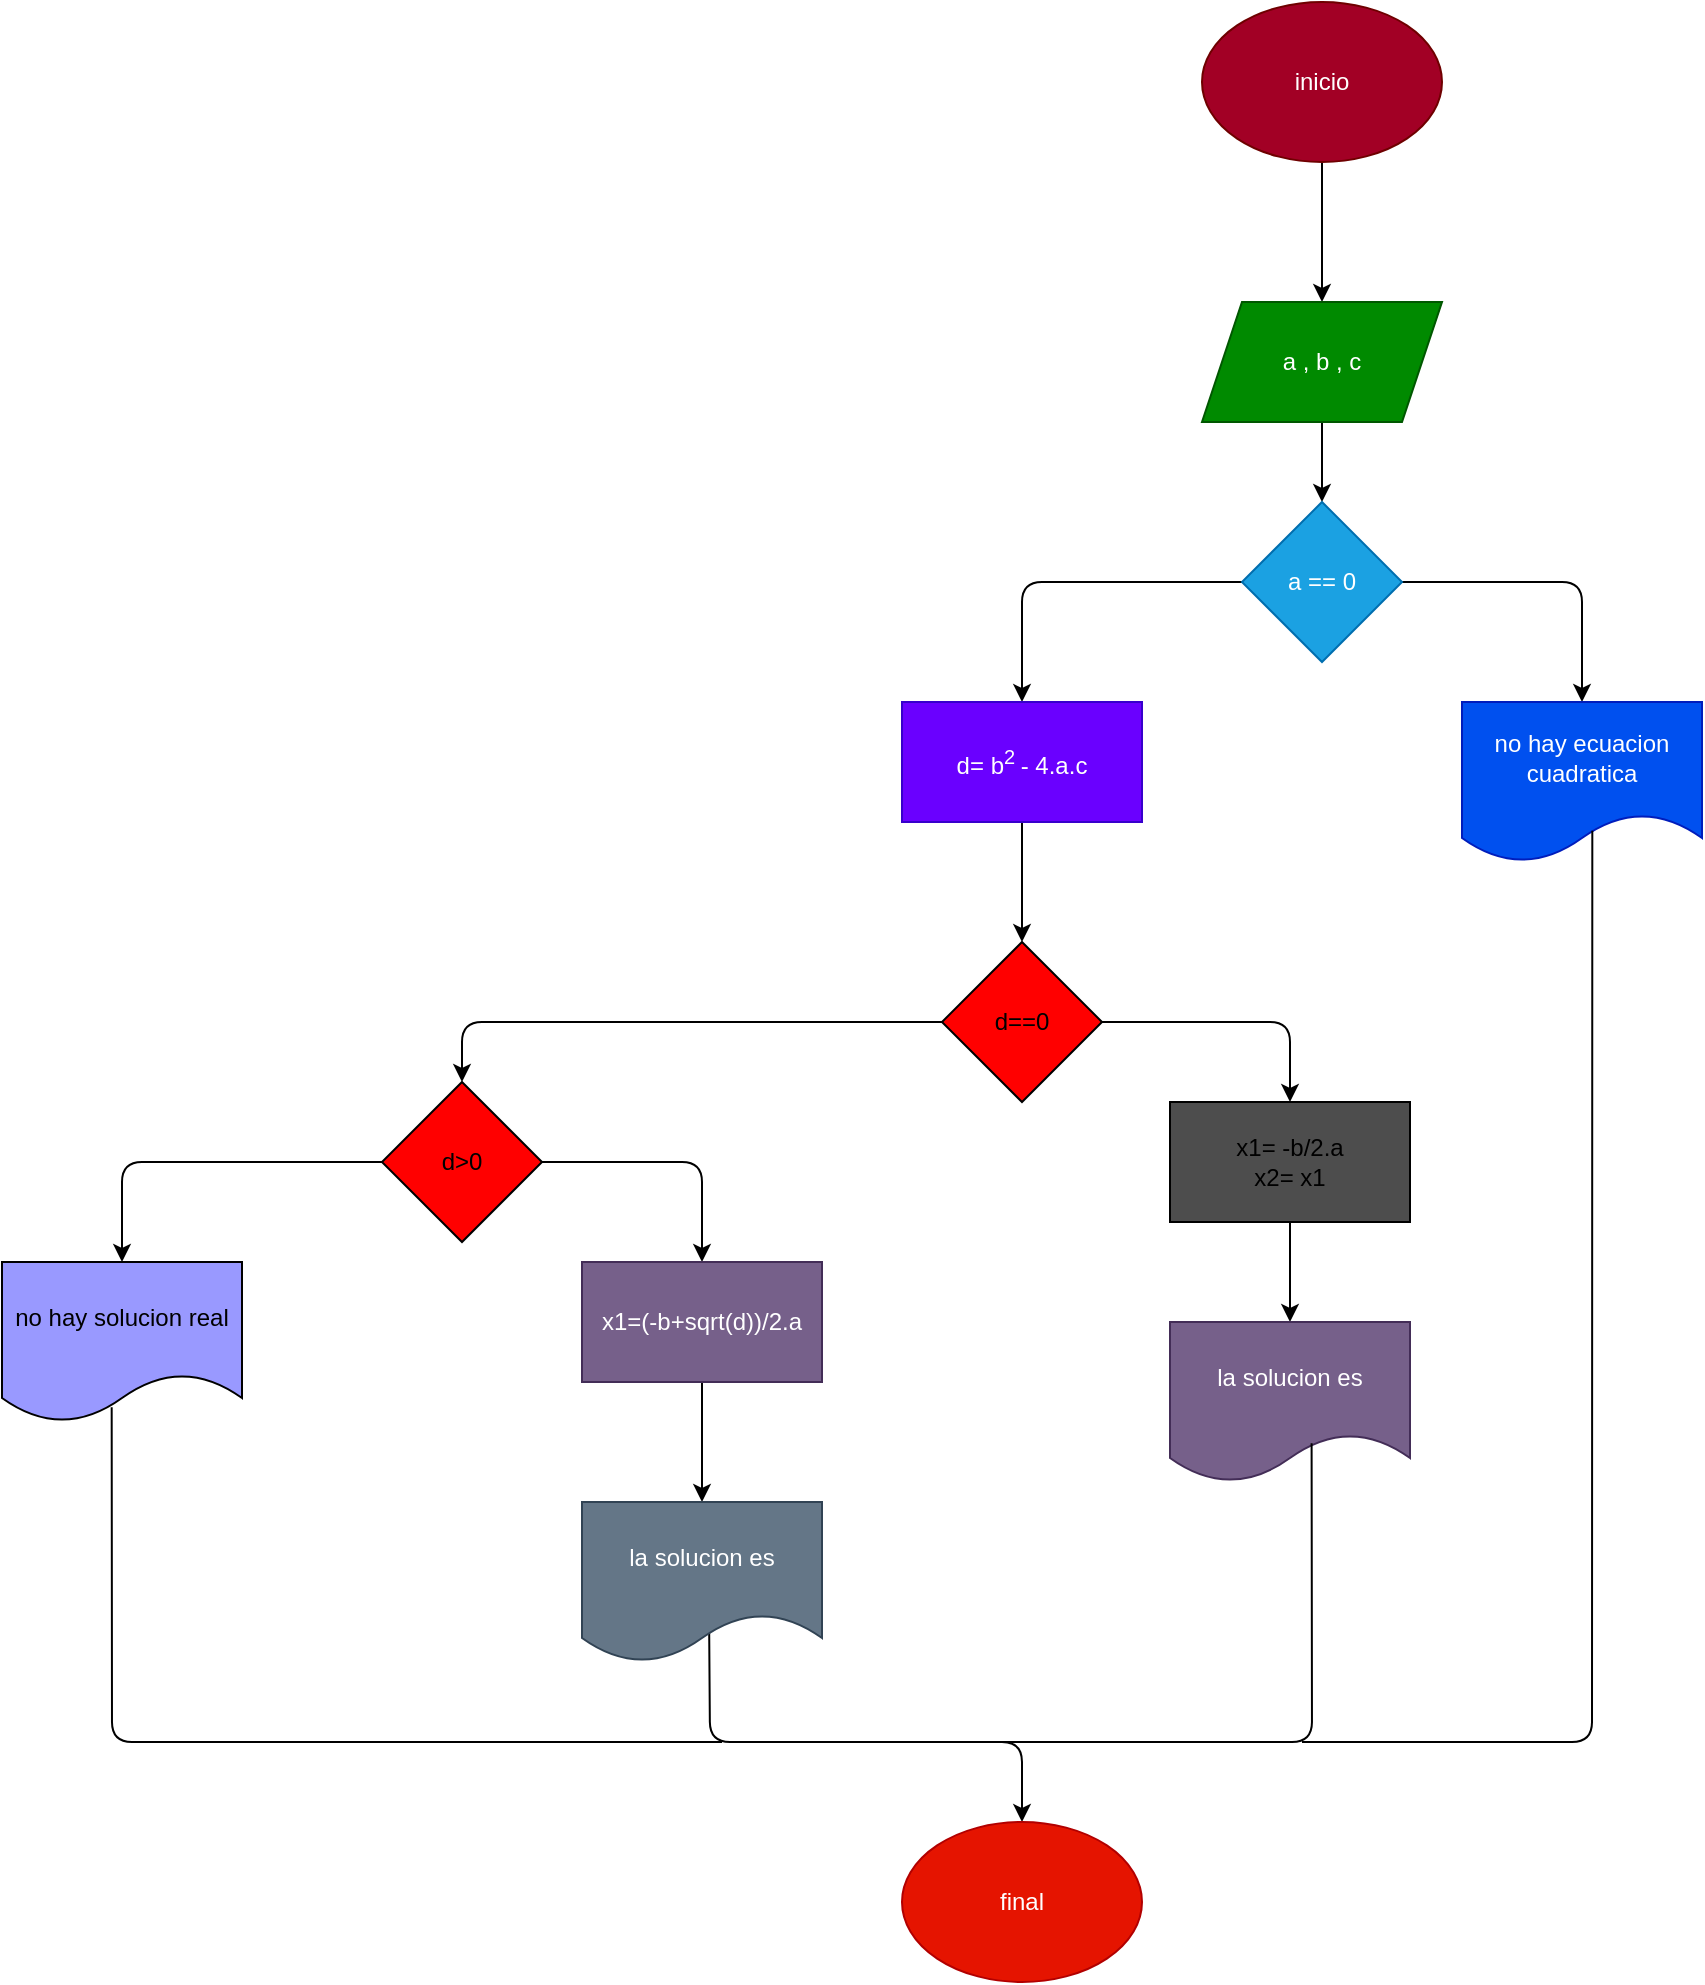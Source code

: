 <mxfile>
    <diagram id="CSabD4q5UI8jFUMYJohk" name="Página-1">
        <mxGraphModel dx="1762" dy="1706" grid="1" gridSize="10" guides="1" tooltips="1" connect="1" arrows="1" fold="1" page="1" pageScale="1" pageWidth="827" pageHeight="1169" math="0" shadow="0">
            <root>
                <mxCell id="0"/>
                <mxCell id="1" parent="0"/>
                <mxCell id="2" value="" style="edgeStyle=none;html=1;" edge="1" parent="1" source="3" target="5">
                    <mxGeometry relative="1" as="geometry"/>
                </mxCell>
                <mxCell id="3" value="inicio" style="ellipse;whiteSpace=wrap;html=1;fillColor=#a20025;fontColor=#ffffff;strokeColor=#6F0000;" vertex="1" parent="1">
                    <mxGeometry x="310" y="-30" width="120" height="80" as="geometry"/>
                </mxCell>
                <mxCell id="4" value="" style="edgeStyle=none;html=1;" edge="1" parent="1" source="5" target="8">
                    <mxGeometry relative="1" as="geometry"/>
                </mxCell>
                <mxCell id="5" value="a , b , c" style="shape=parallelogram;perimeter=parallelogramPerimeter;whiteSpace=wrap;html=1;fixedSize=1;fillColor=#008a00;fontColor=#ffffff;strokeColor=#005700;" vertex="1" parent="1">
                    <mxGeometry x="310" y="120" width="120" height="60" as="geometry"/>
                </mxCell>
                <mxCell id="6" style="edgeStyle=none;html=1;entryX=0.5;entryY=0;entryDx=0;entryDy=0;" edge="1" parent="1" source="8" target="9">
                    <mxGeometry relative="1" as="geometry">
                        <Array as="points">
                            <mxPoint x="500" y="260"/>
                        </Array>
                    </mxGeometry>
                </mxCell>
                <mxCell id="7" style="edgeStyle=none;html=1;entryX=0.5;entryY=0;entryDx=0;entryDy=0;" edge="1" parent="1" source="8" target="11">
                    <mxGeometry relative="1" as="geometry">
                        <Array as="points">
                            <mxPoint x="220" y="260"/>
                        </Array>
                    </mxGeometry>
                </mxCell>
                <mxCell id="8" value="a == 0" style="rhombus;whiteSpace=wrap;html=1;fillColor=#1ba1e2;fontColor=#ffffff;strokeColor=#006EAF;" vertex="1" parent="1">
                    <mxGeometry x="330" y="220" width="80" height="80" as="geometry"/>
                </mxCell>
                <mxCell id="9" value="no hay ecuacion cuadratica" style="shape=document;whiteSpace=wrap;html=1;boundedLbl=1;fillColor=#0050ef;fontColor=#ffffff;strokeColor=#001DBC;" vertex="1" parent="1">
                    <mxGeometry x="440" y="320" width="120" height="80" as="geometry"/>
                </mxCell>
                <mxCell id="10" value="" style="edgeStyle=none;html=1;" edge="1" parent="1" source="11" target="14">
                    <mxGeometry relative="1" as="geometry"/>
                </mxCell>
                <mxCell id="11" value="d= b&lt;sup&gt;2 &lt;/sup&gt;- 4.a.c" style="rounded=0;whiteSpace=wrap;html=1;fillColor=#6a00ff;fontColor=#ffffff;strokeColor=#3700CC;" vertex="1" parent="1">
                    <mxGeometry x="160" y="320" width="120" height="60" as="geometry"/>
                </mxCell>
                <mxCell id="12" style="edgeStyle=none;html=1;entryX=0.5;entryY=0;entryDx=0;entryDy=0;" edge="1" parent="1" source="14" target="20">
                    <mxGeometry relative="1" as="geometry">
                        <Array as="points">
                            <mxPoint x="-60" y="480"/>
                        </Array>
                    </mxGeometry>
                </mxCell>
                <mxCell id="13" style="edgeStyle=none;html=1;entryX=0.5;entryY=0;entryDx=0;entryDy=0;" edge="1" parent="1" source="14" target="16">
                    <mxGeometry relative="1" as="geometry">
                        <Array as="points">
                            <mxPoint x="354" y="480"/>
                        </Array>
                    </mxGeometry>
                </mxCell>
                <mxCell id="14" value="d==0" style="rhombus;whiteSpace=wrap;html=1;fillColor=#FF0000;" vertex="1" parent="1">
                    <mxGeometry x="180" y="440" width="80" height="80" as="geometry"/>
                </mxCell>
                <mxCell id="15" value="" style="edgeStyle=none;html=1;" edge="1" parent="1" source="16" target="17">
                    <mxGeometry relative="1" as="geometry"/>
                </mxCell>
                <mxCell id="16" value="x1= -b/2.a&lt;br&gt;x2= x1" style="rounded=0;whiteSpace=wrap;html=1;fillColor=#4D4D4D;" vertex="1" parent="1">
                    <mxGeometry x="294" y="520" width="120" height="60" as="geometry"/>
                </mxCell>
                <mxCell id="17" value="la solucion es" style="shape=document;whiteSpace=wrap;html=1;boundedLbl=1;fillColor=#76608a;fontColor=#ffffff;strokeColor=#432D57;" vertex="1" parent="1">
                    <mxGeometry x="294" y="630" width="120" height="80" as="geometry"/>
                </mxCell>
                <mxCell id="18" style="edgeStyle=none;html=1;entryX=0.5;entryY=0;entryDx=0;entryDy=0;" edge="1" parent="1" source="20" target="22">
                    <mxGeometry relative="1" as="geometry">
                        <Array as="points">
                            <mxPoint x="60" y="550"/>
                        </Array>
                    </mxGeometry>
                </mxCell>
                <mxCell id="19" style="edgeStyle=none;html=1;entryX=0.5;entryY=0;entryDx=0;entryDy=0;" edge="1" parent="1" source="20" target="23">
                    <mxGeometry relative="1" as="geometry">
                        <Array as="points">
                            <mxPoint x="-230" y="550"/>
                        </Array>
                    </mxGeometry>
                </mxCell>
                <mxCell id="20" value="d&amp;gt;0" style="rhombus;whiteSpace=wrap;html=1;fillColor=#FF0000;" vertex="1" parent="1">
                    <mxGeometry x="-100" y="510" width="80" height="80" as="geometry"/>
                </mxCell>
                <mxCell id="21" value="" style="edgeStyle=none;html=1;" edge="1" parent="1" source="22" target="25">
                    <mxGeometry relative="1" as="geometry"/>
                </mxCell>
                <mxCell id="22" value="x1=(-b+sqrt(d))/2.a" style="rounded=0;whiteSpace=wrap;html=1;fillColor=#76608a;fontColor=#ffffff;strokeColor=#432D57;" vertex="1" parent="1">
                    <mxGeometry y="600" width="120" height="60" as="geometry"/>
                </mxCell>
                <mxCell id="23" value="no hay solucion real" style="shape=document;whiteSpace=wrap;html=1;boundedLbl=1;fillColor=#9999FF;" vertex="1" parent="1">
                    <mxGeometry x="-290" y="600" width="120" height="80" as="geometry"/>
                </mxCell>
                <mxCell id="24" style="edgeStyle=none;html=1;entryX=0.5;entryY=0;entryDx=0;entryDy=0;exitX=0.53;exitY=0.818;exitDx=0;exitDy=0;exitPerimeter=0;" edge="1" parent="1" source="25" target="26">
                    <mxGeometry relative="1" as="geometry">
                        <mxPoint x="90" y="810" as="sourcePoint"/>
                        <Array as="points">
                            <mxPoint x="64" y="840"/>
                            <mxPoint x="220" y="840"/>
                        </Array>
                    </mxGeometry>
                </mxCell>
                <mxCell id="25" value="la solucion es" style="shape=document;whiteSpace=wrap;html=1;boundedLbl=1;fillColor=#647687;fontColor=#ffffff;strokeColor=#314354;" vertex="1" parent="1">
                    <mxGeometry y="720" width="120" height="80" as="geometry"/>
                </mxCell>
                <mxCell id="26" value="final" style="ellipse;whiteSpace=wrap;html=1;fillColor=#e51400;fontColor=#ffffff;strokeColor=#B20000;" vertex="1" parent="1">
                    <mxGeometry x="160" y="880" width="120" height="80" as="geometry"/>
                </mxCell>
                <mxCell id="27" value="" style="endArrow=none;html=1;exitX=0.457;exitY=0.908;exitDx=0;exitDy=0;exitPerimeter=0;" edge="1" parent="1" source="23">
                    <mxGeometry width="50" height="50" relative="1" as="geometry">
                        <mxPoint x="170" y="810" as="sourcePoint"/>
                        <mxPoint x="70" y="840" as="targetPoint"/>
                        <Array as="points">
                            <mxPoint x="-235" y="840"/>
                        </Array>
                    </mxGeometry>
                </mxCell>
                <mxCell id="28" value="" style="endArrow=none;html=1;entryX=0.59;entryY=0.758;entryDx=0;entryDy=0;entryPerimeter=0;" edge="1" parent="1" target="17">
                    <mxGeometry width="50" height="50" relative="1" as="geometry">
                        <mxPoint x="210" y="840" as="sourcePoint"/>
                        <mxPoint x="380" y="720" as="targetPoint"/>
                        <Array as="points">
                            <mxPoint x="365" y="840"/>
                        </Array>
                    </mxGeometry>
                </mxCell>
                <mxCell id="29" value="" style="endArrow=none;html=1;entryX=0.543;entryY=0.805;entryDx=0;entryDy=0;entryPerimeter=0;" edge="1" parent="1" target="9">
                    <mxGeometry width="50" height="50" relative="1" as="geometry">
                        <mxPoint x="360" y="840" as="sourcePoint"/>
                        <mxPoint x="220" y="560" as="targetPoint"/>
                        <Array as="points">
                            <mxPoint x="505" y="840"/>
                        </Array>
                    </mxGeometry>
                </mxCell>
            </root>
        </mxGraphModel>
    </diagram>
</mxfile>